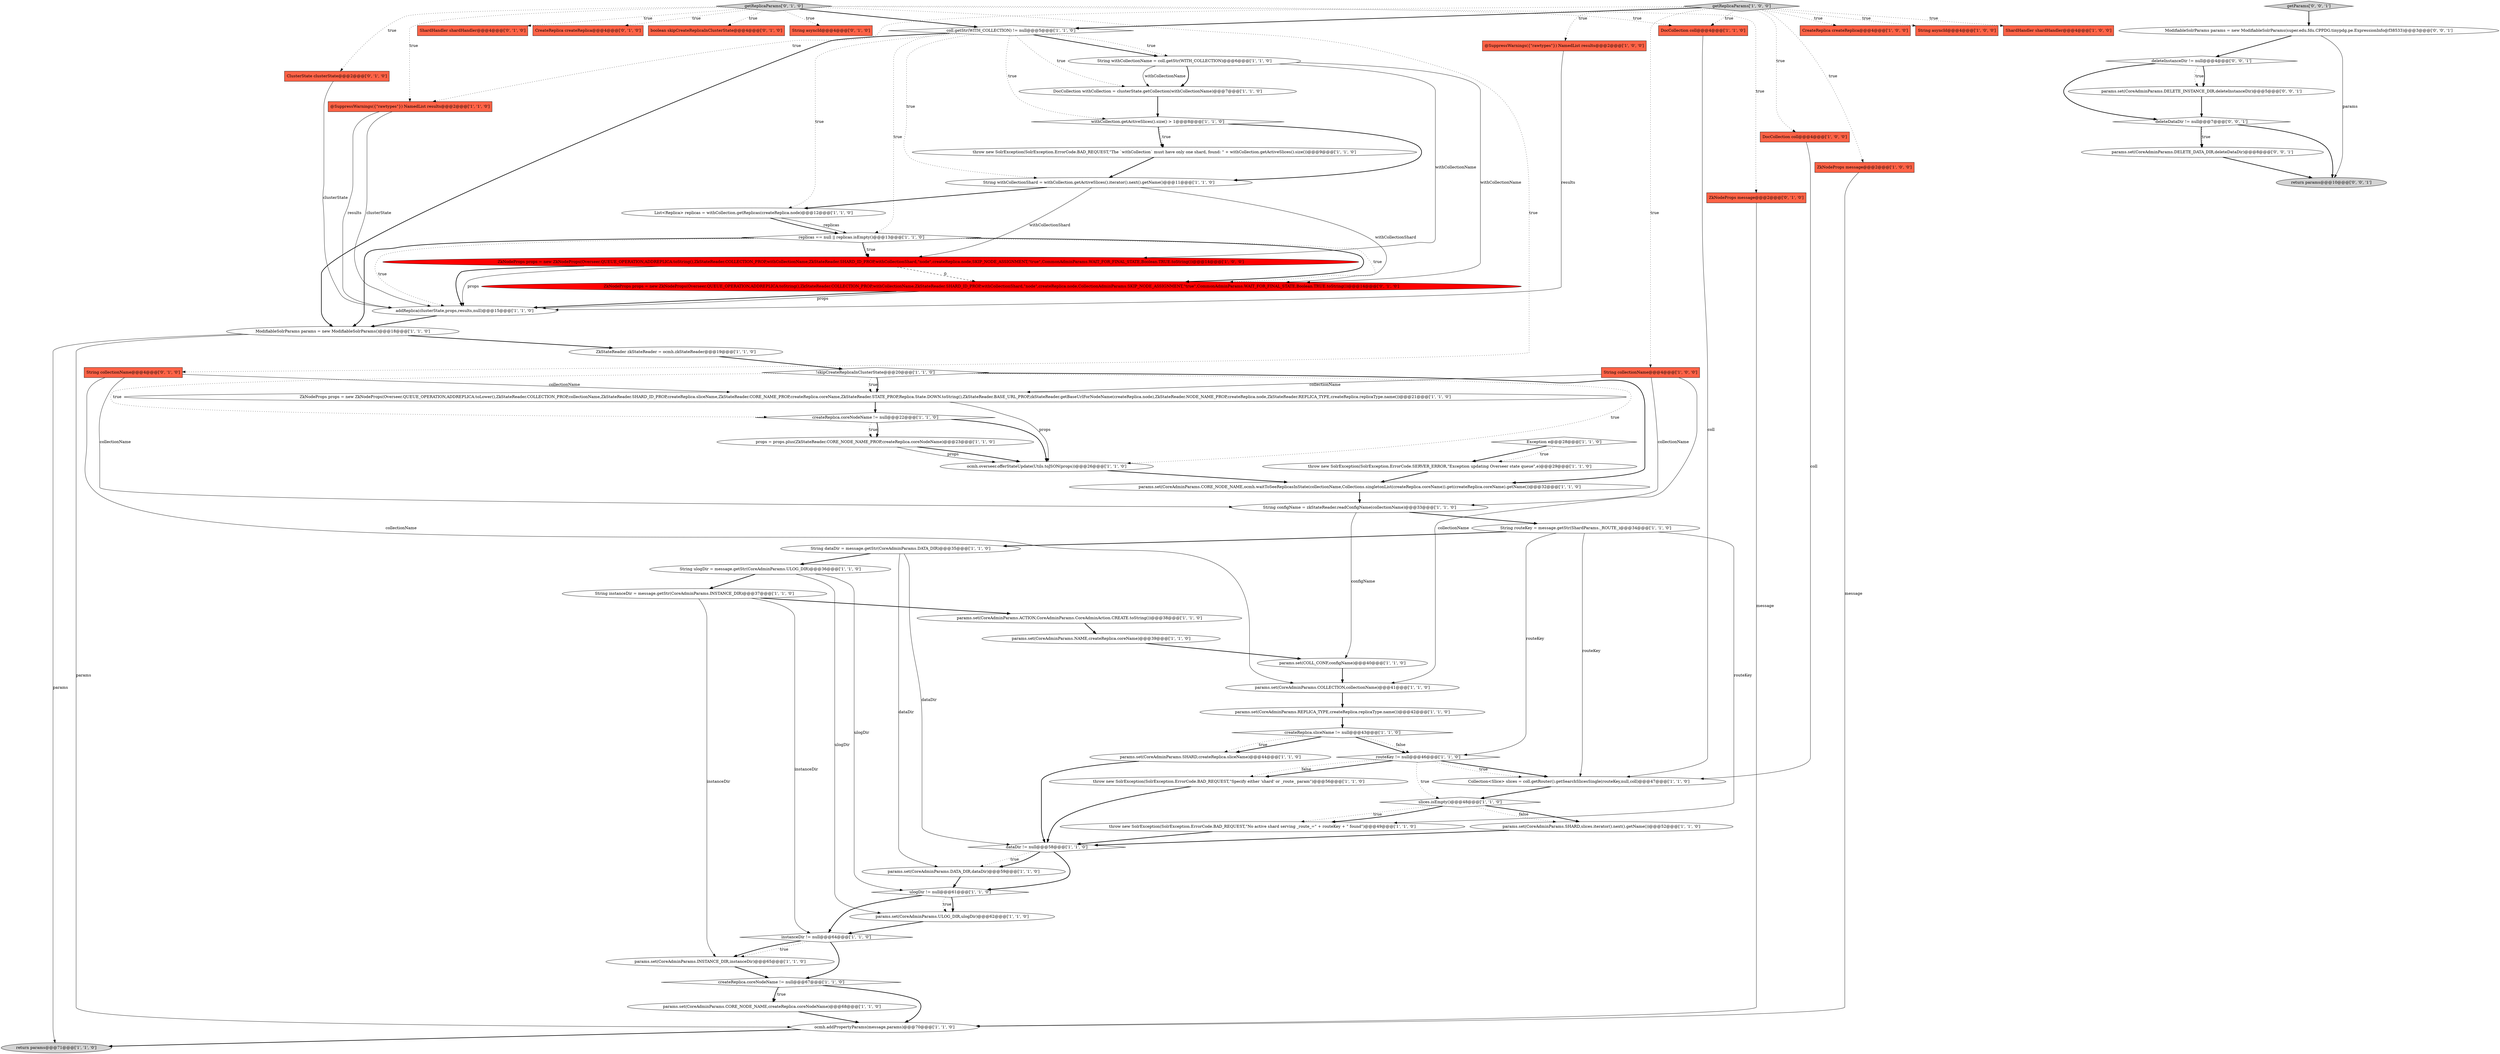 digraph {
66 [style = filled, label = "ShardHandler shardHandler@@@4@@@['0', '1', '0']", fillcolor = tomato, shape = box image = "AAA0AAABBB2BBB"];
46 [style = filled, label = "!skipCreateReplicaInClusterState@@@20@@@['1', '1', '0']", fillcolor = white, shape = diamond image = "AAA0AAABBB1BBB"];
56 [style = filled, label = "params.set(COLL_CONF,configName)@@@40@@@['1', '1', '0']", fillcolor = white, shape = ellipse image = "AAA0AAABBB1BBB"];
36 [style = filled, label = "createReplica.coreNodeName != null@@@22@@@['1', '1', '0']", fillcolor = white, shape = diamond image = "AAA0AAABBB1BBB"];
16 [style = filled, label = "params.set(CoreAdminParams.SHARD,createReplica.sliceName)@@@44@@@['1', '1', '0']", fillcolor = white, shape = ellipse image = "AAA0AAABBB1BBB"];
9 [style = filled, label = "CreateReplica createReplica@@@4@@@['1', '0', '0']", fillcolor = tomato, shape = box image = "AAA0AAABBB1BBB"];
32 [style = filled, label = "params.set(CoreAdminParams.REPLICA_TYPE,createReplica.replicaType.name())@@@42@@@['1', '1', '0']", fillcolor = white, shape = ellipse image = "AAA0AAABBB1BBB"];
6 [style = filled, label = "instanceDir != null@@@64@@@['1', '1', '0']", fillcolor = white, shape = diamond image = "AAA0AAABBB1BBB"];
55 [style = filled, label = "DocCollection coll@@@4@@@['1', '1', '0']", fillcolor = tomato, shape = box image = "AAA0AAABBB1BBB"];
3 [style = filled, label = "routeKey != null@@@46@@@['1', '1', '0']", fillcolor = white, shape = diamond image = "AAA0AAABBB1BBB"];
35 [style = filled, label = "getReplicaParams['1', '0', '0']", fillcolor = lightgray, shape = diamond image = "AAA0AAABBB1BBB"];
64 [style = filled, label = "getReplicaParams['0', '1', '0']", fillcolor = lightgray, shape = diamond image = "AAA0AAABBB2BBB"];
47 [style = filled, label = "ulogDir != null@@@61@@@['1', '1', '0']", fillcolor = white, shape = diamond image = "AAA0AAABBB1BBB"];
31 [style = filled, label = "throw new SolrException(SolrException.ErrorCode.BAD_REQUEST,\"The `withCollection` must have only one shard, found: \" + withCollection.getActiveSlices().size())@@@9@@@['1', '1', '0']", fillcolor = white, shape = ellipse image = "AAA0AAABBB1BBB"];
53 [style = filled, label = "throw new SolrException(SolrException.ErrorCode.SERVER_ERROR,\"Exception updating Overseer state queue\",e)@@@29@@@['1', '1', '0']", fillcolor = white, shape = ellipse image = "AAA0AAABBB1BBB"];
11 [style = filled, label = "createReplica.sliceName != null@@@43@@@['1', '1', '0']", fillcolor = white, shape = diamond image = "AAA0AAABBB1BBB"];
34 [style = filled, label = "return params@@@71@@@['1', '1', '0']", fillcolor = lightgray, shape = ellipse image = "AAA0AAABBB1BBB"];
29 [style = filled, label = "ocmh.overseer.offerStateUpdate(Utils.toJSON(props))@@@26@@@['1', '1', '0']", fillcolor = white, shape = ellipse image = "AAA0AAABBB1BBB"];
17 [style = filled, label = "params.set(CoreAdminParams.NAME,createReplica.coreName)@@@39@@@['1', '1', '0']", fillcolor = white, shape = ellipse image = "AAA0AAABBB1BBB"];
27 [style = filled, label = "String asyncId@@@4@@@['1', '0', '0']", fillcolor = tomato, shape = box image = "AAA0AAABBB1BBB"];
39 [style = filled, label = "ZkStateReader zkStateReader = ocmh.zkStateReader@@@19@@@['1', '1', '0']", fillcolor = white, shape = ellipse image = "AAA0AAABBB1BBB"];
40 [style = filled, label = "withCollection.getActiveSlices().size() > 1@@@8@@@['1', '1', '0']", fillcolor = white, shape = diamond image = "AAA0AAABBB1BBB"];
63 [style = filled, label = "ZkNodeProps message@@@2@@@['0', '1', '0']", fillcolor = tomato, shape = box image = "AAA0AAABBB2BBB"];
65 [style = filled, label = "String collectionName@@@4@@@['0', '1', '0']", fillcolor = tomato, shape = box image = "AAA0AAABBB2BBB"];
19 [style = filled, label = "String collectionName@@@4@@@['1', '0', '0']", fillcolor = tomato, shape = box image = "AAA0AAABBB1BBB"];
7 [style = filled, label = "params.set(CoreAdminParams.CORE_NODE_NAME,createReplica.coreNodeName)@@@68@@@['1', '1', '0']", fillcolor = white, shape = ellipse image = "AAA0AAABBB1BBB"];
71 [style = filled, label = "getParams['0', '0', '1']", fillcolor = lightgray, shape = diamond image = "AAA0AAABBB3BBB"];
61 [style = filled, label = "CreateReplica createReplica@@@4@@@['0', '1', '0']", fillcolor = tomato, shape = box image = "AAA0AAABBB2BBB"];
72 [style = filled, label = "deleteInstanceDir != null@@@4@@@['0', '0', '1']", fillcolor = white, shape = diamond image = "AAA0AAABBB3BBB"];
12 [style = filled, label = "DocCollection withCollection = clusterState.getCollection(withCollectionName)@@@7@@@['1', '1', '0']", fillcolor = white, shape = ellipse image = "AAA0AAABBB1BBB"];
28 [style = filled, label = "@SuppressWarnings({\"rawtypes\"}) NamedList results@@@2@@@['1', '0', '0']", fillcolor = tomato, shape = box image = "AAA0AAABBB1BBB"];
14 [style = filled, label = "params.set(CoreAdminParams.DATA_DIR,dataDir)@@@59@@@['1', '1', '0']", fillcolor = white, shape = ellipse image = "AAA0AAABBB1BBB"];
25 [style = filled, label = "ocmh.addPropertyParams(message,params)@@@70@@@['1', '1', '0']", fillcolor = white, shape = ellipse image = "AAA0AAABBB1BBB"];
49 [style = filled, label = "slices.isEmpty()@@@48@@@['1', '1', '0']", fillcolor = white, shape = diamond image = "AAA0AAABBB1BBB"];
33 [style = filled, label = "params.set(CoreAdminParams.ULOG_DIR,ulogDir)@@@62@@@['1', '1', '0']", fillcolor = white, shape = ellipse image = "AAA0AAABBB1BBB"];
54 [style = filled, label = "createReplica.coreNodeName != null@@@67@@@['1', '1', '0']", fillcolor = white, shape = diamond image = "AAA0AAABBB1BBB"];
4 [style = filled, label = "params.set(CoreAdminParams.CORE_NODE_NAME,ocmh.waitToSeeReplicasInState(collectionName,Collections.singletonList(createReplica.coreName)).get(createReplica.coreName).getName())@@@32@@@['1', '1', '0']", fillcolor = white, shape = ellipse image = "AAA0AAABBB1BBB"];
23 [style = filled, label = "replicas == null || replicas.isEmpty()@@@13@@@['1', '1', '0']", fillcolor = white, shape = diamond image = "AAA0AAABBB1BBB"];
37 [style = filled, label = "throw new SolrException(SolrException.ErrorCode.BAD_REQUEST,\"Specify either 'shard' or _route_ param\")@@@56@@@['1', '1', '0']", fillcolor = white, shape = ellipse image = "AAA0AAABBB1BBB"];
59 [style = filled, label = "boolean skipCreateReplicaInClusterState@@@4@@@['0', '1', '0']", fillcolor = tomato, shape = box image = "AAA0AAABBB2BBB"];
22 [style = filled, label = "params.set(CoreAdminParams.COLLECTION,collectionName)@@@41@@@['1', '1', '0']", fillcolor = white, shape = ellipse image = "AAA0AAABBB1BBB"];
67 [style = filled, label = "ModifiableSolrParams params = new ModifiableSolrParams(super.edu.fdu.CPPDG.tinypdg.pe.ExpressionInfo@f38533)@@@3@@@['0', '0', '1']", fillcolor = white, shape = ellipse image = "AAA0AAABBB3BBB"];
2 [style = filled, label = "Collection<Slice> slices = coll.getRouter().getSearchSlicesSingle(routeKey,null,coll)@@@47@@@['1', '1', '0']", fillcolor = white, shape = ellipse image = "AAA0AAABBB1BBB"];
52 [style = filled, label = "props = props.plus(ZkStateReader.CORE_NODE_NAME_PROP,createReplica.coreNodeName)@@@23@@@['1', '1', '0']", fillcolor = white, shape = ellipse image = "AAA0AAABBB1BBB"];
26 [style = filled, label = "Exception e@@@28@@@['1', '1', '0']", fillcolor = white, shape = diamond image = "AAA0AAABBB1BBB"];
41 [style = filled, label = "ShardHandler shardHandler@@@4@@@['1', '0', '0']", fillcolor = tomato, shape = box image = "AAA0AAABBB1BBB"];
48 [style = filled, label = "ZkNodeProps props = new ZkNodeProps(Overseer.QUEUE_OPERATION,ADDREPLICA.toString(),ZkStateReader.COLLECTION_PROP,withCollectionName,ZkStateReader.SHARD_ID_PROP,withCollectionShard,\"node\",createReplica.node,SKIP_NODE_ASSIGNMENT,\"true\",CommonAdminParams.WAIT_FOR_FINAL_STATE,Boolean.TRUE.toString())@@@14@@@['1', '0', '0']", fillcolor = red, shape = ellipse image = "AAA1AAABBB1BBB"];
51 [style = filled, label = "String withCollectionShard = withCollection.getActiveSlices().iterator().next().getName()@@@11@@@['1', '1', '0']", fillcolor = white, shape = ellipse image = "AAA0AAABBB1BBB"];
62 [style = filled, label = "ZkNodeProps props = new ZkNodeProps(Overseer.QUEUE_OPERATION,ADDREPLICA.toString(),ZkStateReader.COLLECTION_PROP,withCollectionName,ZkStateReader.SHARD_ID_PROP,withCollectionShard,\"node\",createReplica.node,CollectionAdminParams.SKIP_NODE_ASSIGNMENT,\"true\",CommonAdminParams.WAIT_FOR_FINAL_STATE,Boolean.TRUE.toString())@@@14@@@['0', '1', '0']", fillcolor = red, shape = ellipse image = "AAA1AAABBB2BBB"];
38 [style = filled, label = "ModifiableSolrParams params = new ModifiableSolrParams()@@@18@@@['1', '1', '0']", fillcolor = white, shape = ellipse image = "AAA0AAABBB1BBB"];
1 [style = filled, label = "dataDir != null@@@58@@@['1', '1', '0']", fillcolor = white, shape = diamond image = "AAA0AAABBB1BBB"];
20 [style = filled, label = "String configName = zkStateReader.readConfigName(collectionName)@@@33@@@['1', '1', '0']", fillcolor = white, shape = ellipse image = "AAA0AAABBB1BBB"];
43 [style = filled, label = "DocCollection coll@@@4@@@['1', '0', '0']", fillcolor = tomato, shape = box image = "AAA0AAABBB1BBB"];
5 [style = filled, label = "params.set(CoreAdminParams.ACTION,CoreAdminParams.CoreAdminAction.CREATE.toString())@@@38@@@['1', '1', '0']", fillcolor = white, shape = ellipse image = "AAA0AAABBB1BBB"];
42 [style = filled, label = "String withCollectionName = coll.getStr(WITH_COLLECTION)@@@6@@@['1', '1', '0']", fillcolor = white, shape = ellipse image = "AAA0AAABBB1BBB"];
44 [style = filled, label = "ZkNodeProps message@@@2@@@['1', '0', '0']", fillcolor = tomato, shape = box image = "AAA0AAABBB1BBB"];
69 [style = filled, label = "params.set(CoreAdminParams.DELETE_DATA_DIR,deleteDataDir)@@@8@@@['0', '0', '1']", fillcolor = white, shape = ellipse image = "AAA0AAABBB3BBB"];
13 [style = filled, label = "coll.getStr(WITH_COLLECTION) != null@@@5@@@['1', '1', '0']", fillcolor = white, shape = diamond image = "AAA0AAABBB1BBB"];
58 [style = filled, label = "String asyncId@@@4@@@['0', '1', '0']", fillcolor = tomato, shape = box image = "AAA0AAABBB2BBB"];
30 [style = filled, label = "ZkNodeProps props = new ZkNodeProps(Overseer.QUEUE_OPERATION,ADDREPLICA.toLower(),ZkStateReader.COLLECTION_PROP,collectionName,ZkStateReader.SHARD_ID_PROP,createReplica.sliceName,ZkStateReader.CORE_NAME_PROP,createReplica.coreName,ZkStateReader.STATE_PROP,Replica.State.DOWN.toString(),ZkStateReader.BASE_URL_PROP,zkStateReader.getBaseUrlForNodeName(createReplica.node),ZkStateReader.NODE_NAME_PROP,createReplica.node,ZkStateReader.REPLICA_TYPE,createReplica.replicaType.name())@@@21@@@['1', '1', '0']", fillcolor = white, shape = ellipse image = "AAA0AAABBB1BBB"];
21 [style = filled, label = "String ulogDir = message.getStr(CoreAdminParams.ULOG_DIR)@@@36@@@['1', '1', '0']", fillcolor = white, shape = ellipse image = "AAA0AAABBB1BBB"];
24 [style = filled, label = "params.set(CoreAdminParams.SHARD,slices.iterator().next().getName())@@@52@@@['1', '1', '0']", fillcolor = white, shape = ellipse image = "AAA0AAABBB1BBB"];
60 [style = filled, label = "ClusterState clusterState@@@2@@@['0', '1', '0']", fillcolor = tomato, shape = box image = "AAA0AAABBB2BBB"];
50 [style = filled, label = "throw new SolrException(SolrException.ErrorCode.BAD_REQUEST,\"No active shard serving _route_=\" + routeKey + \" found\")@@@49@@@['1', '1', '0']", fillcolor = white, shape = ellipse image = "AAA0AAABBB1BBB"];
73 [style = filled, label = "deleteDataDir != null@@@7@@@['0', '0', '1']", fillcolor = white, shape = diamond image = "AAA0AAABBB3BBB"];
15 [style = filled, label = "params.set(CoreAdminParams.INSTANCE_DIR,instanceDir)@@@65@@@['1', '1', '0']", fillcolor = white, shape = ellipse image = "AAA0AAABBB1BBB"];
10 [style = filled, label = "addReplica(clusterState,props,results,null)@@@15@@@['1', '1', '0']", fillcolor = white, shape = ellipse image = "AAA0AAABBB1BBB"];
18 [style = filled, label = "String routeKey = message.getStr(ShardParams._ROUTE_)@@@34@@@['1', '1', '0']", fillcolor = white, shape = ellipse image = "AAA0AAABBB1BBB"];
57 [style = filled, label = "String instanceDir = message.getStr(CoreAdminParams.INSTANCE_DIR)@@@37@@@['1', '1', '0']", fillcolor = white, shape = ellipse image = "AAA0AAABBB1BBB"];
0 [style = filled, label = "List<Replica> replicas = withCollection.getReplicas(createReplica.node)@@@12@@@['1', '1', '0']", fillcolor = white, shape = ellipse image = "AAA0AAABBB1BBB"];
68 [style = filled, label = "params.set(CoreAdminParams.DELETE_INSTANCE_DIR,deleteInstanceDir)@@@5@@@['0', '0', '1']", fillcolor = white, shape = ellipse image = "AAA0AAABBB3BBB"];
8 [style = filled, label = "String dataDir = message.getStr(CoreAdminParams.DATA_DIR)@@@35@@@['1', '1', '0']", fillcolor = white, shape = ellipse image = "AAA0AAABBB1BBB"];
70 [style = filled, label = "return params@@@10@@@['0', '0', '1']", fillcolor = lightgray, shape = ellipse image = "AAA0AAABBB3BBB"];
45 [style = filled, label = "@SuppressWarnings({\"rawtypes\"}) NamedList results@@@2@@@['1', '1', '0']", fillcolor = tomato, shape = box image = "AAA0AAABBB1BBB"];
64->13 [style = bold, label=""];
25->34 [style = bold, label=""];
13->51 [style = dotted, label="true"];
36->29 [style = bold, label=""];
15->54 [style = bold, label=""];
54->7 [style = dotted, label="true"];
21->33 [style = solid, label="ulogDir"];
40->31 [style = dotted, label="true"];
30->36 [style = bold, label=""];
35->19 [style = dotted, label="true"];
47->33 [style = bold, label=""];
38->39 [style = bold, label=""];
68->73 [style = bold, label=""];
43->2 [style = solid, label="coll"];
72->68 [style = dotted, label="true"];
49->24 [style = bold, label=""];
60->10 [style = solid, label="clusterState"];
12->40 [style = bold, label=""];
71->67 [style = bold, label=""];
65->20 [style = solid, label="collectionName"];
2->49 [style = bold, label=""];
72->73 [style = bold, label=""];
48->10 [style = bold, label=""];
19->22 [style = solid, label="collectionName"];
40->31 [style = bold, label=""];
32->11 [style = bold, label=""];
65->30 [style = solid, label="collectionName"];
64->60 [style = dotted, label="true"];
46->30 [style = dotted, label="true"];
6->15 [style = dotted, label="true"];
64->65 [style = dotted, label="true"];
23->62 [style = bold, label=""];
11->16 [style = bold, label=""];
45->10 [style = solid, label="clusterState"];
51->62 [style = solid, label="withCollectionShard"];
63->25 [style = solid, label="message"];
47->6 [style = bold, label=""];
46->29 [style = dotted, label="true"];
40->51 [style = bold, label=""];
6->54 [style = bold, label=""];
37->1 [style = bold, label=""];
8->1 [style = solid, label="dataDir"];
51->0 [style = bold, label=""];
22->32 [style = bold, label=""];
0->23 [style = solid, label="replicas"];
65->22 [style = solid, label="collectionName"];
64->45 [style = dotted, label="true"];
73->69 [style = bold, label=""];
73->69 [style = dotted, label="true"];
5->17 [style = bold, label=""];
13->23 [style = dotted, label="true"];
23->48 [style = bold, label=""];
35->44 [style = dotted, label="true"];
20->18 [style = bold, label=""];
26->53 [style = dotted, label="true"];
19->20 [style = solid, label="collectionName"];
54->25 [style = bold, label=""];
31->51 [style = bold, label=""];
0->23 [style = bold, label=""];
3->2 [style = bold, label=""];
46->4 [style = bold, label=""];
13->0 [style = dotted, label="true"];
57->5 [style = bold, label=""];
11->16 [style = dotted, label="true"];
13->40 [style = dotted, label="true"];
36->52 [style = dotted, label="true"];
35->55 [style = dotted, label="true"];
18->3 [style = solid, label="routeKey"];
64->55 [style = dotted, label="true"];
39->46 [style = bold, label=""];
54->7 [style = bold, label=""];
13->42 [style = bold, label=""];
3->37 [style = bold, label=""];
21->57 [style = bold, label=""];
26->53 [style = bold, label=""];
36->52 [style = bold, label=""];
3->37 [style = dotted, label="false"];
49->50 [style = dotted, label="true"];
73->70 [style = bold, label=""];
57->6 [style = solid, label="instanceDir"];
67->72 [style = bold, label=""];
3->49 [style = dotted, label="true"];
20->56 [style = solid, label="configName"];
49->50 [style = bold, label=""];
18->50 [style = solid, label="routeKey"];
6->15 [style = bold, label=""];
28->10 [style = solid, label="results"];
18->2 [style = solid, label="routeKey"];
67->70 [style = solid, label="params"];
23->10 [style = dotted, label="true"];
46->30 [style = bold, label=""];
64->66 [style = dotted, label="true"];
47->33 [style = dotted, label="true"];
23->62 [style = dotted, label="true"];
16->1 [style = bold, label=""];
11->3 [style = bold, label=""];
4->20 [style = bold, label=""];
35->41 [style = dotted, label="true"];
14->47 [style = bold, label=""];
18->8 [style = bold, label=""];
24->1 [style = bold, label=""];
35->43 [style = dotted, label="true"];
42->62 [style = solid, label="withCollectionName"];
35->45 [style = dotted, label="true"];
10->38 [style = bold, label=""];
46->36 [style = dotted, label="true"];
48->10 [style = solid, label="props"];
52->29 [style = solid, label="props"];
19->30 [style = solid, label="collectionName"];
29->4 [style = bold, label=""];
13->12 [style = dotted, label="true"];
23->48 [style = dotted, label="true"];
33->6 [style = bold, label=""];
38->34 [style = solid, label="params"];
8->14 [style = solid, label="dataDir"];
35->9 [style = dotted, label="true"];
64->58 [style = dotted, label="true"];
45->10 [style = solid, label="results"];
13->42 [style = dotted, label="true"];
62->10 [style = bold, label=""];
1->14 [style = dotted, label="true"];
42->12 [style = bold, label=""];
48->62 [style = dashed, label="0"];
35->27 [style = dotted, label="true"];
1->47 [style = bold, label=""];
64->61 [style = dotted, label="true"];
64->59 [style = dotted, label="true"];
42->12 [style = solid, label="withCollectionName"];
50->1 [style = bold, label=""];
62->10 [style = solid, label="props"];
49->24 [style = dotted, label="false"];
57->15 [style = solid, label="instanceDir"];
23->38 [style = bold, label=""];
30->29 [style = solid, label="props"];
21->47 [style = solid, label="ulogDir"];
56->22 [style = bold, label=""];
44->25 [style = solid, label="message"];
11->3 [style = dotted, label="false"];
35->28 [style = dotted, label="true"];
8->21 [style = bold, label=""];
13->38 [style = bold, label=""];
52->29 [style = bold, label=""];
1->14 [style = bold, label=""];
7->25 [style = bold, label=""];
69->70 [style = bold, label=""];
53->4 [style = bold, label=""];
51->48 [style = solid, label="withCollectionShard"];
64->63 [style = dotted, label="true"];
17->56 [style = bold, label=""];
55->2 [style = solid, label="coll"];
35->13 [style = bold, label=""];
38->25 [style = solid, label="params"];
72->68 [style = bold, label=""];
42->48 [style = solid, label="withCollectionName"];
3->2 [style = dotted, label="true"];
}
